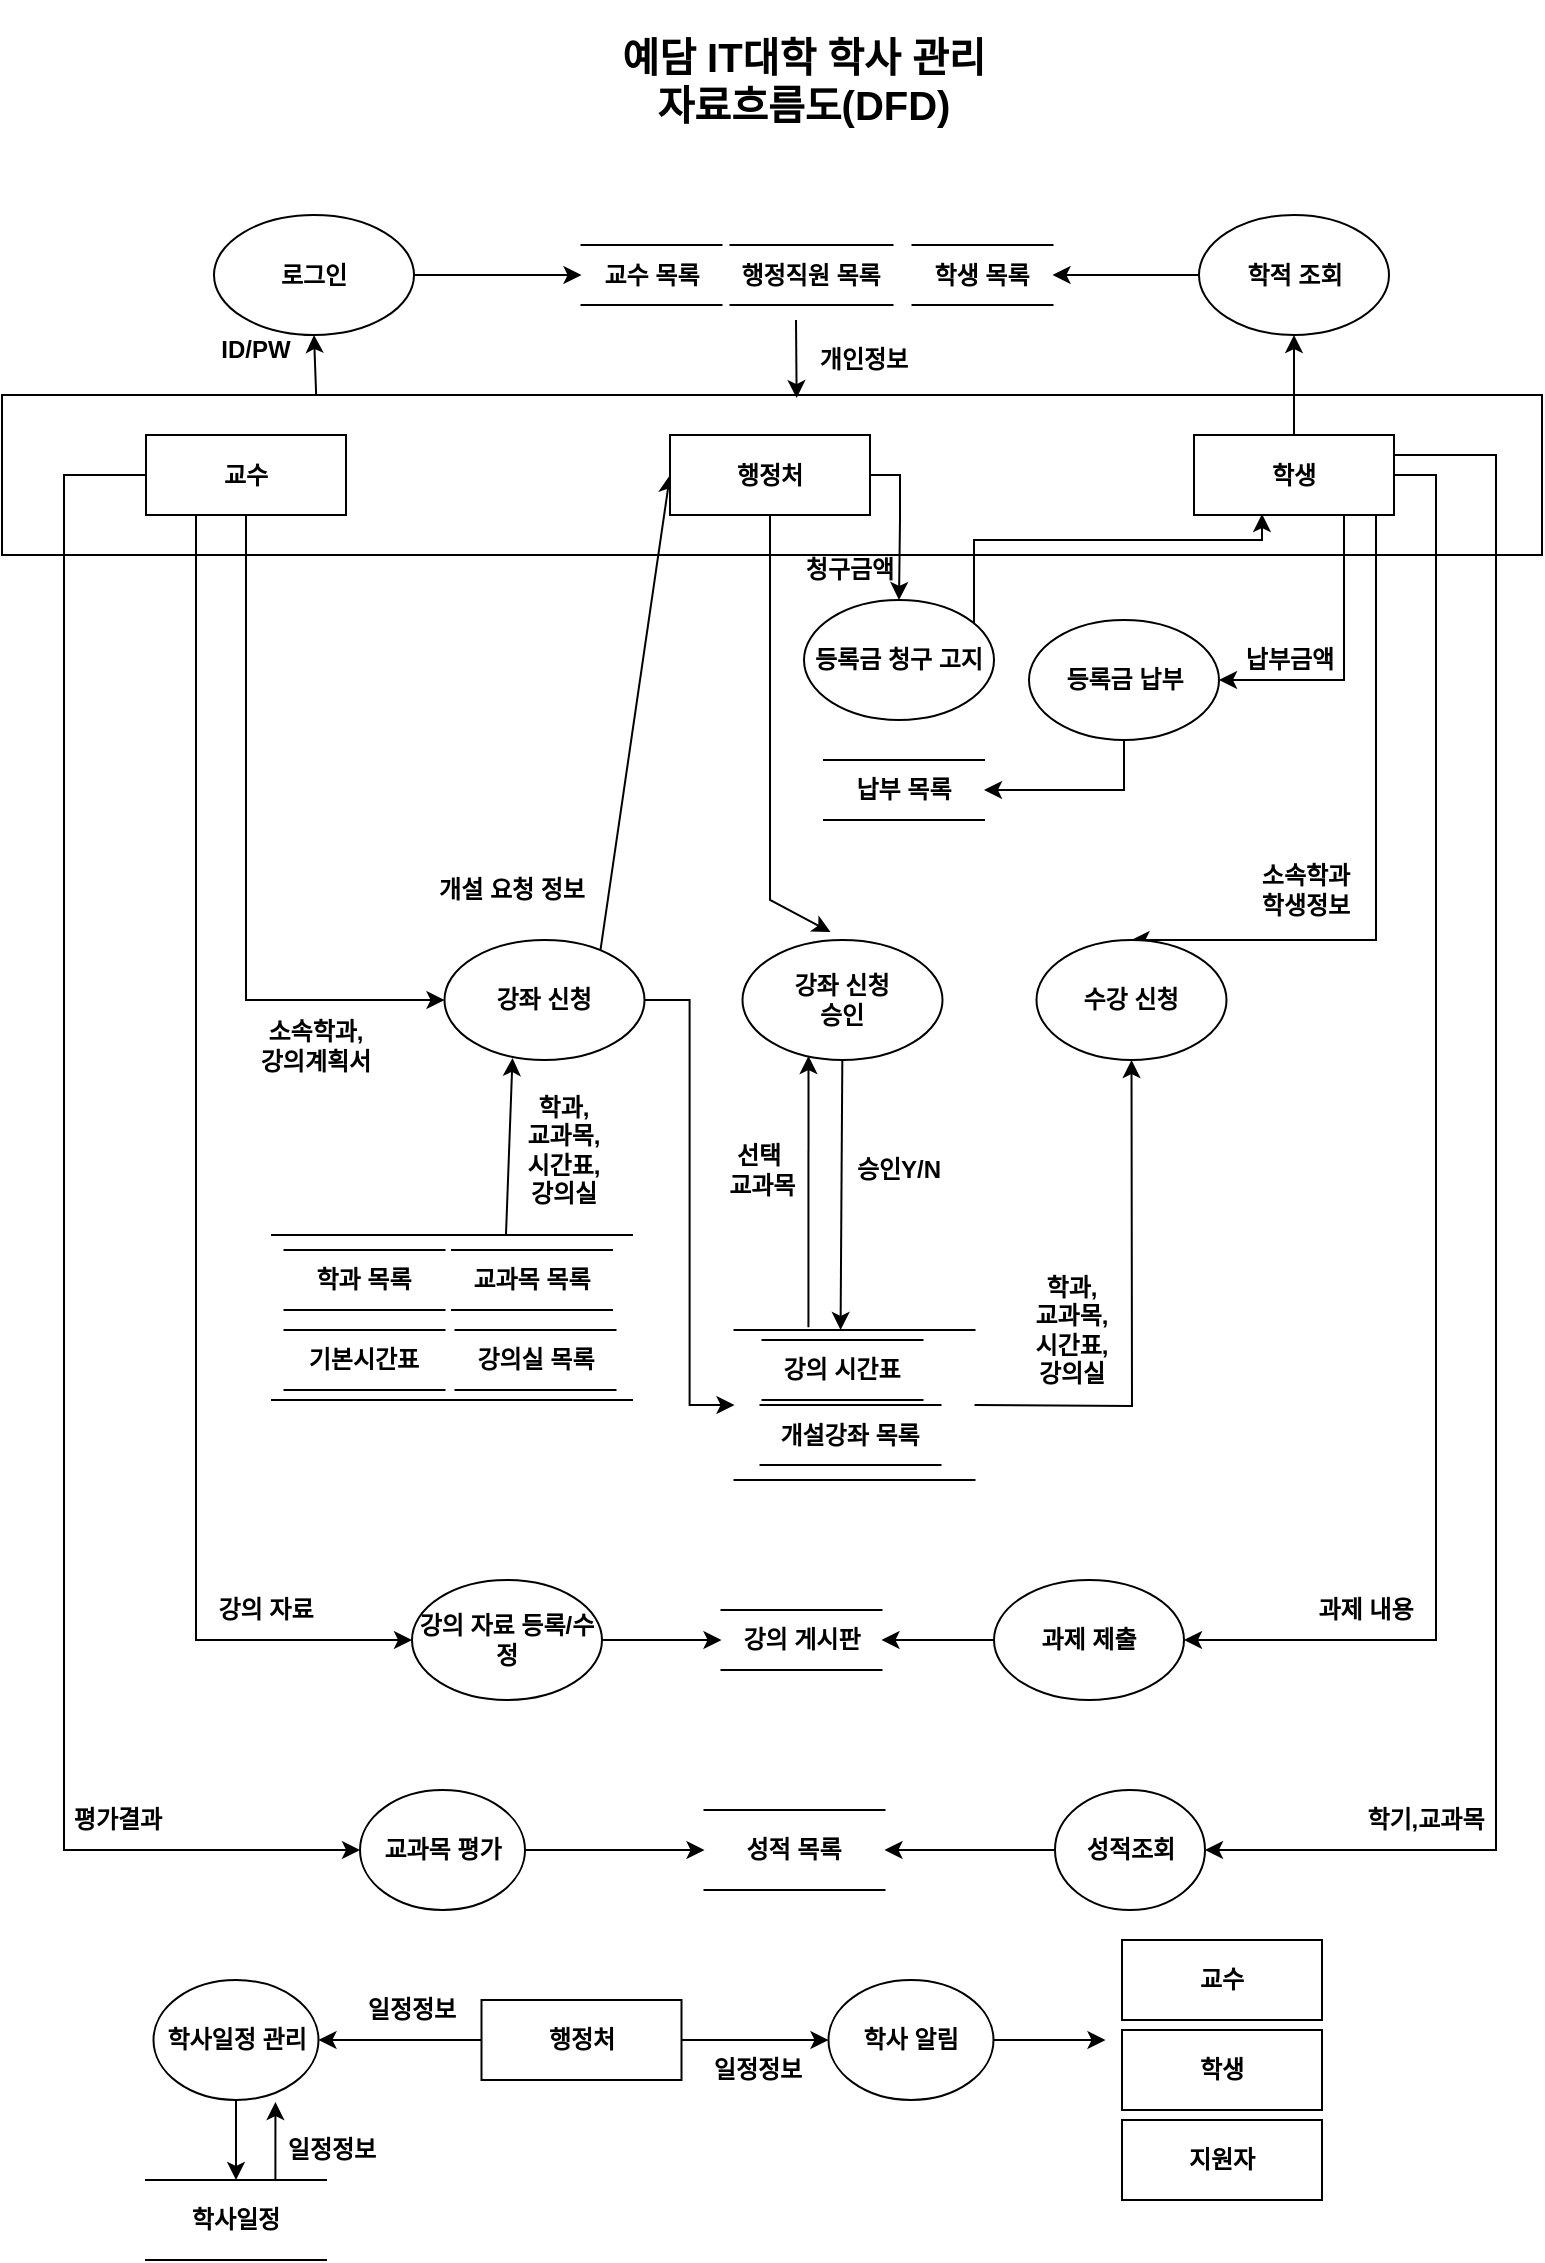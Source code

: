 <mxfile version="20.2.2" type="device" pages="2"><diagram id="mvgPFQH_pBVeS3zwTWpL" name="페이지-1"><mxGraphModel dx="1484" dy="762" grid="1" gridSize="10" guides="1" tooltips="1" connect="1" arrows="1" fold="1" page="1" pageScale="1" pageWidth="827" pageHeight="1169" math="0" shadow="0"><root><mxCell id="0"/><mxCell id="1" parent="0"/><mxCell id="rc4kcuQrllGmfIC4RtSe-54" value="" style="rounded=0;whiteSpace=wrap;html=1;labelPosition=center;verticalLabelPosition=top;align=center;verticalAlign=bottom;fontStyle=1;" parent="1" vertex="1"><mxGeometry x="23" y="207.5" width="770" height="80" as="geometry"/></mxCell><mxCell id="5xznS0viRbrFwqRoojOV-14" style="edgeStyle=orthogonalEdgeStyle;rounded=0;orthogonalLoop=1;jettySize=auto;html=1;exitX=1;exitY=0.25;exitDx=0;exitDy=0;entryX=1;entryY=0.5;entryDx=0;entryDy=0;fontStyle=1;" parent="1" source="rc4kcuQrllGmfIC4RtSe-1" target="lZUPGdvUHcXAuBMS8ha5-7" edge="1"><mxGeometry relative="1" as="geometry"><Array as="points"><mxPoint x="770" y="238"/><mxPoint x="770" y="935"/></Array></mxGeometry></mxCell><mxCell id="kKfpxM_QCzjCGFVqRYWb-4" style="edgeStyle=orthogonalEdgeStyle;rounded=0;orthogonalLoop=1;jettySize=auto;html=1;exitX=0.5;exitY=1;exitDx=0;exitDy=0;entryX=0.5;entryY=0;entryDx=0;entryDy=0;fontSize=12;" parent="1" source="rc4kcuQrllGmfIC4RtSe-1" target="5xznS0viRbrFwqRoojOV-1" edge="1"><mxGeometry relative="1" as="geometry"><Array as="points"><mxPoint x="710" y="268"/><mxPoint x="710" y="480"/></Array></mxGeometry></mxCell><mxCell id="kKfpxM_QCzjCGFVqRYWb-3" style="edgeStyle=orthogonalEdgeStyle;rounded=0;orthogonalLoop=1;jettySize=auto;html=1;exitX=1;exitY=0.5;exitDx=0;exitDy=0;entryX=0;entryY=0.5;entryDx=0;entryDy=0;fontSize=12;" parent="1" source="rc4kcuQrllGmfIC4RtSe-2" target="5rL8pszf8tHpsAX3QfmT-16" edge="1"><mxGeometry relative="1" as="geometry"/></mxCell><mxCell id="rc4kcuQrllGmfIC4RtSe-2" value="강좌 신청" style="ellipse;whiteSpace=wrap;html=1;fontStyle=1;fontSize=12;" parent="1" vertex="1"><mxGeometry x="244.25" y="480" width="100" height="60" as="geometry"/></mxCell><mxCell id="5xznS0viRbrFwqRoojOV-16" style="edgeStyle=orthogonalEdgeStyle;rounded=0;orthogonalLoop=1;jettySize=auto;html=1;exitX=0;exitY=0.5;exitDx=0;exitDy=0;entryX=0;entryY=0.5;entryDx=0;entryDy=0;fontStyle=1;" parent="1" source="rc4kcuQrllGmfIC4RtSe-4" target="5xznS0viRbrFwqRoojOV-15" edge="1"><mxGeometry relative="1" as="geometry"><Array as="points"><mxPoint x="54" y="248"/><mxPoint x="54" y="935"/></Array></mxGeometry></mxCell><mxCell id="rc4kcuQrllGmfIC4RtSe-9" value="개설강좌 목록" style="shape=partialRectangle;whiteSpace=wrap;html=1;left=0;right=0;fillColor=none;fontStyle=1;" parent="1" vertex="1"><mxGeometry x="402.25" y="712.5" width="90" height="30" as="geometry"/></mxCell><mxCell id="rc4kcuQrllGmfIC4RtSe-24" value="학생 목록" style="shape=partialRectangle;whiteSpace=wrap;html=1;left=0;right=0;fillColor=none;fontStyle=1;" parent="1" vertex="1"><mxGeometry x="478.25" y="132.5" width="70" height="30" as="geometry"/></mxCell><mxCell id="rc4kcuQrllGmfIC4RtSe-25" value="교수 목록" style="shape=partialRectangle;whiteSpace=wrap;html=1;left=0;right=0;fillColor=none;fontStyle=1;" parent="1" vertex="1"><mxGeometry x="312.75" y="132.5" width="70" height="30" as="geometry"/></mxCell><mxCell id="rc4kcuQrllGmfIC4RtSe-26" value="학과 목록" style="shape=partialRectangle;whiteSpace=wrap;html=1;left=0;right=0;fillColor=none;fontStyle=1;" parent="1" vertex="1"><mxGeometry x="164.25" y="635" width="80" height="30" as="geometry"/></mxCell><mxCell id="rc4kcuQrllGmfIC4RtSe-33" value="강의실 목록" style="shape=partialRectangle;whiteSpace=wrap;html=1;left=0;right=0;fillColor=none;fontStyle=1;" parent="1" vertex="1"><mxGeometry x="249.75" y="675" width="80" height="30" as="geometry"/></mxCell><mxCell id="Oprtr6oC2xN7_Xdj-hmA-3" style="edgeStyle=orthogonalEdgeStyle;rounded=0;orthogonalLoop=1;jettySize=auto;html=1;exitX=1;exitY=0.5;exitDx=0;exitDy=0;fontStyle=1;" parent="1" source="Ha5POSenrONXyibbZMFF-6" edge="1"><mxGeometry relative="1" as="geometry"><mxPoint x="312.75" y="147.5" as="targetPoint"/><mxPoint x="202.75" y="147.5" as="sourcePoint"/></mxGeometry></mxCell><mxCell id="rc4kcuQrllGmfIC4RtSe-65" value="기본시간표" style="shape=partialRectangle;whiteSpace=wrap;html=1;left=0;right=0;fillColor=none;fontStyle=1;" parent="1" vertex="1"><mxGeometry x="164.25" y="675" width="80" height="30" as="geometry"/></mxCell><mxCell id="rc4kcuQrllGmfIC4RtSe-66" value="강의 시간표" style="shape=partialRectangle;whiteSpace=wrap;html=1;left=0;right=0;fillColor=none;fontStyle=1;" parent="1" vertex="1"><mxGeometry x="403.25" y="680" width="80" height="30" as="geometry"/></mxCell><mxCell id="rc4kcuQrllGmfIC4RtSe-68" value="교과목 목록" style="shape=partialRectangle;whiteSpace=wrap;html=1;left=0;right=0;fillColor=none;fontStyle=1;" parent="1" vertex="1"><mxGeometry x="248" y="635" width="80" height="30" as="geometry"/></mxCell><mxCell id="Oprtr6oC2xN7_Xdj-hmA-4" value="ID/PW" style="text;html=1;strokeColor=none;fillColor=none;align=center;verticalAlign=middle;whiteSpace=wrap;rounded=0;fontStyle=1;" parent="1" vertex="1"><mxGeometry x="120" y="170" width="60" height="30" as="geometry"/></mxCell><mxCell id="Oprtr6oC2xN7_Xdj-hmA-9" value="개인정보" style="text;html=1;strokeColor=none;fillColor=none;align=center;verticalAlign=middle;whiteSpace=wrap;rounded=0;fontStyle=1;" parent="1" vertex="1"><mxGeometry x="424" y="180" width="60" height="20" as="geometry"/></mxCell><mxCell id="5rL8pszf8tHpsAX3QfmT-3" value="" style="shape=partialRectangle;whiteSpace=wrap;html=1;left=0;right=0;fillColor=none;fontStyle=1;" parent="1" vertex="1"><mxGeometry x="158" y="627.5" width="180" height="82.5" as="geometry"/></mxCell><mxCell id="5rL8pszf8tHpsAX3QfmT-5" value="" style="endArrow=classic;html=1;rounded=0;entryX=0.34;entryY=0.983;entryDx=0;entryDy=0;entryPerimeter=0;exitX=0.65;exitY=-0.005;exitDx=0;exitDy=0;exitPerimeter=0;fontStyle=1;" parent="1" source="5rL8pszf8tHpsAX3QfmT-3" target="rc4kcuQrllGmfIC4RtSe-2" edge="1"><mxGeometry width="50" height="50" relative="1" as="geometry"><mxPoint x="289.25" y="600" as="sourcePoint"/><mxPoint x="339.25" y="550" as="targetPoint"/></mxGeometry></mxCell><mxCell id="5rL8pszf8tHpsAX3QfmT-6" value="학과, &lt;br&gt;교과목, &lt;br&gt;시간표, &lt;br&gt;강의실" style="text;html=1;strokeColor=none;fillColor=none;align=center;verticalAlign=middle;whiteSpace=wrap;rounded=0;fontStyle=1;" parent="1" vertex="1"><mxGeometry x="274.25" y="555" width="60" height="60" as="geometry"/></mxCell><mxCell id="5rL8pszf8tHpsAX3QfmT-8" value="소속학과,&lt;br&gt;강의계획서" style="text;html=1;strokeColor=none;fillColor=none;align=center;verticalAlign=middle;whiteSpace=wrap;rounded=0;fontStyle=1;" parent="1" vertex="1"><mxGeometry x="145.25" y="517.5" width="70" height="30" as="geometry"/></mxCell><mxCell id="5rL8pszf8tHpsAX3QfmT-12" value="" style="endArrow=classic;html=1;rounded=0;exitX=0.78;exitY=0.083;exitDx=0;exitDy=0;exitPerimeter=0;entryX=0;entryY=0.5;entryDx=0;entryDy=0;fontStyle=1;" parent="1" source="rc4kcuQrllGmfIC4RtSe-2" target="rc4kcuQrllGmfIC4RtSe-3" edge="1"><mxGeometry width="50" height="50" relative="1" as="geometry"><mxPoint x="424" y="525" as="sourcePoint"/><mxPoint x="474" y="475" as="targetPoint"/><Array as="points"/></mxGeometry></mxCell><mxCell id="5rL8pszf8tHpsAX3QfmT-13" value="" style="endArrow=classic;html=1;rounded=0;exitX=0.5;exitY=1;exitDx=0;exitDy=0;entryX=0.44;entryY=-0.067;entryDx=0;entryDy=0;entryPerimeter=0;fontStyle=1;startArrow=none;" parent="1" source="rc4kcuQrllGmfIC4RtSe-3" target="5rL8pszf8tHpsAX3QfmT-25" edge="1"><mxGeometry width="50" height="50" relative="1" as="geometry"><mxPoint x="424" y="525" as="sourcePoint"/><mxPoint x="474" y="475" as="targetPoint"/><Array as="points"><mxPoint x="407" y="460"/></Array></mxGeometry></mxCell><mxCell id="5rL8pszf8tHpsAX3QfmT-16" value="" style="shape=partialRectangle;whiteSpace=wrap;html=1;left=0;right=0;fillColor=none;fontStyle=1;" parent="1" vertex="1"><mxGeometry x="389.25" y="675" width="120" height="75" as="geometry"/></mxCell><mxCell id="5rL8pszf8tHpsAX3QfmT-18" value="" style="endArrow=classic;html=1;rounded=0;entryX=0.5;entryY=1;entryDx=0;entryDy=0;exitX=1;exitY=0.5;exitDx=0;exitDy=0;fontStyle=1;" parent="1" source="5rL8pszf8tHpsAX3QfmT-16" target="5xznS0viRbrFwqRoojOV-1" edge="1"><mxGeometry width="50" height="50" relative="1" as="geometry"><mxPoint x="519.25" y="565" as="sourcePoint"/><mxPoint x="449.25" y="625" as="targetPoint"/><Array as="points"><mxPoint x="588" y="713"/></Array></mxGeometry></mxCell><mxCell id="5rL8pszf8tHpsAX3QfmT-25" value="강좌 신청&lt;br style=&quot;font-size: 12px;&quot;&gt;승인" style="ellipse;whiteSpace=wrap;html=1;fontStyle=1;fontSize=12;" parent="1" vertex="1"><mxGeometry x="393.25" y="480" width="100" height="60" as="geometry"/></mxCell><mxCell id="5rL8pszf8tHpsAX3QfmT-26" value="" style="endArrow=classic;html=1;rounded=0;exitX=0.308;exitY=-0.018;exitDx=0;exitDy=0;exitPerimeter=0;fontStyle=1;entryX=0.33;entryY=0.967;entryDx=0;entryDy=0;entryPerimeter=0;" parent="1" source="5rL8pszf8tHpsAX3QfmT-16" target="5rL8pszf8tHpsAX3QfmT-25" edge="1"><mxGeometry width="50" height="50" relative="1" as="geometry"><mxPoint x="419.25" y="655" as="sourcePoint"/><mxPoint x="430.25" y="540" as="targetPoint"/></mxGeometry></mxCell><mxCell id="5rL8pszf8tHpsAX3QfmT-27" value="" style="endArrow=classic;html=1;rounded=0;fontStyle=1;entryX=0.442;entryY=0;entryDx=0;entryDy=0;entryPerimeter=0;" parent="1" source="5rL8pszf8tHpsAX3QfmT-25" target="5rL8pszf8tHpsAX3QfmT-16" edge="1"><mxGeometry width="50" height="50" relative="1" as="geometry"><mxPoint x="449.25" y="540" as="sourcePoint"/><mxPoint x="443.25" y="660" as="targetPoint"/></mxGeometry></mxCell><mxCell id="5rL8pszf8tHpsAX3QfmT-28" value="개설 요청 정보" style="text;html=1;strokeColor=none;fillColor=none;align=center;verticalAlign=middle;whiteSpace=wrap;rounded=0;fontStyle=1;" parent="1" vertex="1"><mxGeometry x="228" y="440" width="100" height="30" as="geometry"/></mxCell><mxCell id="OLia4w6uEYepMBFUY2mY-2" value="선택&lt;br&gt;&amp;nbsp;교과목" style="text;html=1;strokeColor=none;fillColor=none;align=center;verticalAlign=middle;whiteSpace=wrap;rounded=0;fontStyle=1;" parent="1" vertex="1"><mxGeometry x="374.25" y="580" width="55" height="30" as="geometry"/></mxCell><mxCell id="OLia4w6uEYepMBFUY2mY-3" value="승인Y/N" style="text;html=1;strokeColor=none;fillColor=none;align=center;verticalAlign=middle;whiteSpace=wrap;rounded=0;fontStyle=1;" parent="1" vertex="1"><mxGeometry x="444.25" y="580" width="55" height="30" as="geometry"/></mxCell><mxCell id="OLia4w6uEYepMBFUY2mY-4" value="소속학과&lt;br&gt;학생정보" style="text;html=1;strokeColor=none;fillColor=none;align=center;verticalAlign=middle;whiteSpace=wrap;rounded=0;fontStyle=1;" parent="1" vertex="1"><mxGeometry x="640" y="440" width="70" height="30" as="geometry"/></mxCell><mxCell id="OLia4w6uEYepMBFUY2mY-5" value="학과, &lt;br&gt;교과목, &lt;br&gt;시간표, &lt;br&gt;강의실" style="text;html=1;strokeColor=none;fillColor=none;align=center;verticalAlign=middle;whiteSpace=wrap;rounded=0;fontStyle=1;" parent="1" vertex="1"><mxGeometry x="527.5" y="645" width="60" height="60" as="geometry"/></mxCell><mxCell id="lZUPGdvUHcXAuBMS8ha5-6" value="성적 목록" style="shape=partialRectangle;whiteSpace=wrap;html=1;left=0;right=0;fillColor=none;fontStyle=1;" parent="1" vertex="1"><mxGeometry x="374.25" y="915" width="90" height="40" as="geometry"/></mxCell><mxCell id="DWKxoCszMKCMCPlqVpAb-6" style="edgeStyle=orthogonalEdgeStyle;rounded=0;orthogonalLoop=1;jettySize=auto;html=1;exitX=0;exitY=0.5;exitDx=0;exitDy=0;" edge="1" parent="1" source="lZUPGdvUHcXAuBMS8ha5-7" target="lZUPGdvUHcXAuBMS8ha5-6"><mxGeometry relative="1" as="geometry"/></mxCell><mxCell id="lZUPGdvUHcXAuBMS8ha5-7" value="성적조회" style="ellipse;whiteSpace=wrap;html=1;fontStyle=1;" parent="1" vertex="1"><mxGeometry x="549.5" y="905" width="75" height="60" as="geometry"/></mxCell><mxCell id="5xznS0viRbrFwqRoojOV-1" value="수강 신청" style="ellipse;whiteSpace=wrap;html=1;fontStyle=1;fontSize=12;" parent="1" vertex="1"><mxGeometry x="540.25" y="480" width="95" height="60" as="geometry"/></mxCell><mxCell id="5xznS0viRbrFwqRoojOV-17" style="edgeStyle=orthogonalEdgeStyle;rounded=0;orthogonalLoop=1;jettySize=auto;html=1;exitX=1;exitY=0.5;exitDx=0;exitDy=0;fontStyle=1;" parent="1" source="5xznS0viRbrFwqRoojOV-15" target="lZUPGdvUHcXAuBMS8ha5-6" edge="1"><mxGeometry relative="1" as="geometry"/></mxCell><mxCell id="5xznS0viRbrFwqRoojOV-15" value="교과목 평가" style="ellipse;whiteSpace=wrap;html=1;fontStyle=1;" parent="1" vertex="1"><mxGeometry x="202" y="905" width="82.5" height="60" as="geometry"/></mxCell><mxCell id="veX_PdSRLLH_U-Eag8An-9" style="edgeStyle=orthogonalEdgeStyle;rounded=0;orthogonalLoop=1;jettySize=auto;html=1;exitX=0.5;exitY=0;exitDx=0;exitDy=0;entryX=0.5;entryY=1;entryDx=0;entryDy=0;" edge="1" parent="1" source="rc4kcuQrllGmfIC4RtSe-1" target="YaaxYUNWCMn8Ec_e9s_M-1"><mxGeometry relative="1" as="geometry"/></mxCell><mxCell id="veX_PdSRLLH_U-Eag8An-21" style="edgeStyle=orthogonalEdgeStyle;rounded=0;orthogonalLoop=1;jettySize=auto;html=1;exitX=0.75;exitY=1;exitDx=0;exitDy=0;entryX=1;entryY=0.5;entryDx=0;entryDy=0;" edge="1" parent="1" source="rc4kcuQrllGmfIC4RtSe-1" target="YaaxYUNWCMn8Ec_e9s_M-3"><mxGeometry relative="1" as="geometry"/></mxCell><mxCell id="veX_PdSRLLH_U-Eag8An-26" style="edgeStyle=orthogonalEdgeStyle;rounded=0;orthogonalLoop=1;jettySize=auto;html=1;exitX=1;exitY=0.5;exitDx=0;exitDy=0;entryX=1;entryY=0.5;entryDx=0;entryDy=0;" edge="1" parent="1" source="rc4kcuQrllGmfIC4RtSe-1" target="veX_PdSRLLH_U-Eag8An-7"><mxGeometry relative="1" as="geometry"><Array as="points"><mxPoint x="740" y="248"/><mxPoint x="740" y="830"/></Array></mxGeometry></mxCell><mxCell id="rc4kcuQrllGmfIC4RtSe-1" value="학생" style="rounded=0;whiteSpace=wrap;html=1;fontStyle=1;" parent="1" vertex="1"><mxGeometry x="619" y="227.5" width="100" height="40" as="geometry"/></mxCell><mxCell id="veX_PdSRLLH_U-Eag8An-16" style="edgeStyle=orthogonalEdgeStyle;rounded=0;orthogonalLoop=1;jettySize=auto;html=1;exitX=1;exitY=0.5;exitDx=0;exitDy=0;entryX=0.5;entryY=0;entryDx=0;entryDy=0;" edge="1" parent="1" source="rc4kcuQrllGmfIC4RtSe-3" target="YaaxYUNWCMn8Ec_e9s_M-4"><mxGeometry relative="1" as="geometry"><Array as="points"><mxPoint x="472" y="248"/><mxPoint x="472" y="270"/></Array></mxGeometry></mxCell><mxCell id="rc4kcuQrllGmfIC4RtSe-3" value="행정처" style="rounded=0;whiteSpace=wrap;html=1;fontStyle=1;" parent="1" vertex="1"><mxGeometry x="357" y="227.5" width="100" height="40" as="geometry"/></mxCell><mxCell id="L8hhQz4oEpqJzSxvctFy-10" style="edgeStyle=orthogonalEdgeStyle;rounded=0;orthogonalLoop=1;jettySize=auto;html=1;exitX=0.5;exitY=1;exitDx=0;exitDy=0;entryX=0;entryY=0.5;entryDx=0;entryDy=0;fontSize=12;" parent="1" source="rc4kcuQrllGmfIC4RtSe-4" target="rc4kcuQrllGmfIC4RtSe-2" edge="1"><mxGeometry relative="1" as="geometry"/></mxCell><mxCell id="veX_PdSRLLH_U-Eag8An-22" style="edgeStyle=orthogonalEdgeStyle;rounded=0;orthogonalLoop=1;jettySize=auto;html=1;exitX=0.25;exitY=1;exitDx=0;exitDy=0;entryX=0;entryY=0.5;entryDx=0;entryDy=0;" edge="1" parent="1" source="rc4kcuQrllGmfIC4RtSe-4" target="veX_PdSRLLH_U-Eag8An-1"><mxGeometry relative="1" as="geometry"/></mxCell><mxCell id="rc4kcuQrllGmfIC4RtSe-4" value="교수" style="rounded=0;whiteSpace=wrap;html=1;fontStyle=1;" parent="1" vertex="1"><mxGeometry x="95" y="227.5" width="100" height="40" as="geometry"/></mxCell><mxCell id="sQsRggbC_ZK0hInP1Gug-4" value="예담 IT대학 학사 관리 &lt;br style=&quot;font-size: 20px;&quot;&gt;자료흐름도(DFD)" style="text;html=1;strokeColor=none;fillColor=none;align=center;verticalAlign=middle;whiteSpace=wrap;rounded=0;fontSize=20;fontStyle=1" parent="1" vertex="1"><mxGeometry x="209" y="10" width="430" height="80" as="geometry"/></mxCell><mxCell id="mFo_n9Xzj253SpZrsof--2" style="edgeStyle=orthogonalEdgeStyle;rounded=0;orthogonalLoop=1;jettySize=auto;html=1;exitX=0.5;exitY=1;exitDx=0;exitDy=0;entryX=0.5;entryY=0;entryDx=0;entryDy=0;" parent="1" source="8o06ItRzcqgwmUaejW6O-1" target="8o06ItRzcqgwmUaejW6O-3" edge="1"><mxGeometry relative="1" as="geometry"/></mxCell><mxCell id="8o06ItRzcqgwmUaejW6O-1" value="학사일정 관리" style="ellipse;whiteSpace=wrap;html=1;fontStyle=1;" parent="1" vertex="1"><mxGeometry x="98.75" y="1000" width="82.5" height="60" as="geometry"/></mxCell><mxCell id="mFo_n9Xzj253SpZrsof--8" style="edgeStyle=orthogonalEdgeStyle;rounded=0;orthogonalLoop=1;jettySize=auto;html=1;exitX=1;exitY=0.5;exitDx=0;exitDy=0;" parent="1" source="8o06ItRzcqgwmUaejW6O-2" edge="1"><mxGeometry relative="1" as="geometry"><mxPoint x="574.75" y="1030" as="targetPoint"/></mxGeometry></mxCell><mxCell id="8o06ItRzcqgwmUaejW6O-2" value="학사 알림" style="ellipse;whiteSpace=wrap;html=1;fontStyle=1;" parent="1" vertex="1"><mxGeometry x="436.25" y="1000" width="82.5" height="60" as="geometry"/></mxCell><mxCell id="m9r3LZ04JssJmWbo6Gch-2" style="edgeStyle=orthogonalEdgeStyle;rounded=0;orthogonalLoop=1;jettySize=auto;html=1;exitX=0.75;exitY=0;exitDx=0;exitDy=0;entryX=0.739;entryY=1.017;entryDx=0;entryDy=0;entryPerimeter=0;" parent="1" source="8o06ItRzcqgwmUaejW6O-3" target="8o06ItRzcqgwmUaejW6O-1" edge="1"><mxGeometry relative="1" as="geometry"/></mxCell><mxCell id="8o06ItRzcqgwmUaejW6O-3" value="학사일정" style="shape=partialRectangle;whiteSpace=wrap;html=1;left=0;right=0;fillColor=none;fontStyle=1;" parent="1" vertex="1"><mxGeometry x="95" y="1100" width="90" height="40" as="geometry"/></mxCell><mxCell id="8o06ItRzcqgwmUaejW6O-4" value="평가결과" style="text;html=1;strokeColor=none;fillColor=none;align=center;verticalAlign=middle;whiteSpace=wrap;rounded=0;fontStyle=1;" parent="1" vertex="1"><mxGeometry x="46" y="905" width="70" height="30" as="geometry"/></mxCell><mxCell id="mFo_n9Xzj253SpZrsof--1" style="edgeStyle=orthogonalEdgeStyle;rounded=0;orthogonalLoop=1;jettySize=auto;html=1;exitX=0;exitY=0.5;exitDx=0;exitDy=0;entryX=1;entryY=0.5;entryDx=0;entryDy=0;" parent="1" source="b3f4qmE4Y7pNbjzTaPMt-1" target="8o06ItRzcqgwmUaejW6O-1" edge="1"><mxGeometry relative="1" as="geometry"/></mxCell><mxCell id="mFo_n9Xzj253SpZrsof--3" style="edgeStyle=orthogonalEdgeStyle;rounded=0;orthogonalLoop=1;jettySize=auto;html=1;exitX=1;exitY=0.5;exitDx=0;exitDy=0;entryX=0;entryY=0.5;entryDx=0;entryDy=0;" parent="1" source="b3f4qmE4Y7pNbjzTaPMt-1" target="8o06ItRzcqgwmUaejW6O-2" edge="1"><mxGeometry relative="1" as="geometry"/></mxCell><mxCell id="b3f4qmE4Y7pNbjzTaPMt-1" value="행정처" style="rounded=0;whiteSpace=wrap;html=1;fontStyle=1;" parent="1" vertex="1"><mxGeometry x="262.75" y="1010" width="100" height="40" as="geometry"/></mxCell><mxCell id="mFo_n9Xzj253SpZrsof--4" value="교수" style="rounded=0;whiteSpace=wrap;html=1;fontStyle=1;" parent="1" vertex="1"><mxGeometry x="583" y="980" width="100" height="40" as="geometry"/></mxCell><mxCell id="mFo_n9Xzj253SpZrsof--6" value="지원자" style="rounded=0;whiteSpace=wrap;html=1;fontStyle=1;" parent="1" vertex="1"><mxGeometry x="583" y="1070" width="100" height="40" as="geometry"/></mxCell><mxCell id="mFo_n9Xzj253SpZrsof--7" value="학생" style="rounded=0;whiteSpace=wrap;html=1;fontStyle=1;" parent="1" vertex="1"><mxGeometry x="583" y="1025" width="100" height="40" as="geometry"/></mxCell><mxCell id="m9r3LZ04JssJmWbo6Gch-3" value="일정정보" style="text;html=1;strokeColor=none;fillColor=none;align=center;verticalAlign=middle;whiteSpace=wrap;rounded=0;fontStyle=1;" parent="1" vertex="1"><mxGeometry x="152.75" y="1070" width="70" height="30" as="geometry"/></mxCell><mxCell id="m9r3LZ04JssJmWbo6Gch-4" value="일정정보" style="text;html=1;strokeColor=none;fillColor=none;align=center;verticalAlign=middle;whiteSpace=wrap;rounded=0;fontStyle=1;" parent="1" vertex="1"><mxGeometry x="366.25" y="1030" width="70" height="30" as="geometry"/></mxCell><mxCell id="m9r3LZ04JssJmWbo6Gch-5" value="일정정보" style="text;html=1;strokeColor=none;fillColor=none;align=center;verticalAlign=middle;whiteSpace=wrap;rounded=0;fontStyle=1;" parent="1" vertex="1"><mxGeometry x="192.75" y="1000" width="70" height="30" as="geometry"/></mxCell><mxCell id="Ha5POSenrONXyibbZMFF-1" value="행정직원 목록" style="shape=partialRectangle;whiteSpace=wrap;html=1;left=0;right=0;fillColor=none;fontStyle=1;" parent="1" vertex="1"><mxGeometry x="387.25" y="132.5" width="81" height="30" as="geometry"/></mxCell><mxCell id="Ha5POSenrONXyibbZMFF-6" value="로그인" style="ellipse;whiteSpace=wrap;html=1;fontStyle=1;fontSize=12;" parent="1" vertex="1"><mxGeometry x="129" y="117.5" width="100" height="60" as="geometry"/></mxCell><mxCell id="Ha5POSenrONXyibbZMFF-26" value="" style="endArrow=classic;html=1;rounded=0;exitX=0.204;exitY=0;exitDx=0;exitDy=0;exitPerimeter=0;entryX=0.5;entryY=1;entryDx=0;entryDy=0;" parent="1" source="rc4kcuQrllGmfIC4RtSe-54" target="Ha5POSenrONXyibbZMFF-6" edge="1"><mxGeometry width="50" height="50" relative="1" as="geometry"><mxPoint x="390" y="307.5" as="sourcePoint"/><mxPoint x="440" y="257.5" as="targetPoint"/></mxGeometry></mxCell><mxCell id="veX_PdSRLLH_U-Eag8An-11" style="edgeStyle=orthogonalEdgeStyle;rounded=0;orthogonalLoop=1;jettySize=auto;html=1;exitX=0;exitY=0.5;exitDx=0;exitDy=0;entryX=1;entryY=0.5;entryDx=0;entryDy=0;" edge="1" parent="1" source="YaaxYUNWCMn8Ec_e9s_M-1" target="rc4kcuQrllGmfIC4RtSe-24"><mxGeometry relative="1" as="geometry"/></mxCell><mxCell id="YaaxYUNWCMn8Ec_e9s_M-1" value="학적 조회" style="ellipse;whiteSpace=wrap;html=1;fontStyle=1;fontSize=12;" vertex="1" parent="1"><mxGeometry x="621.5" y="117.5" width="95" height="60" as="geometry"/></mxCell><mxCell id="veX_PdSRLLH_U-Eag8An-15" style="edgeStyle=orthogonalEdgeStyle;rounded=0;orthogonalLoop=1;jettySize=auto;html=1;exitX=0.5;exitY=1;exitDx=0;exitDy=0;entryX=1;entryY=0.5;entryDx=0;entryDy=0;" edge="1" parent="1" source="YaaxYUNWCMn8Ec_e9s_M-3" target="veX_PdSRLLH_U-Eag8An-13"><mxGeometry relative="1" as="geometry"/></mxCell><mxCell id="YaaxYUNWCMn8Ec_e9s_M-3" value="등록금 납부" style="ellipse;whiteSpace=wrap;html=1;fontStyle=1;fontSize=12;" vertex="1" parent="1"><mxGeometry x="536.5" y="320" width="95" height="60" as="geometry"/></mxCell><mxCell id="veX_PdSRLLH_U-Eag8An-17" style="edgeStyle=orthogonalEdgeStyle;rounded=0;orthogonalLoop=1;jettySize=auto;html=1;exitX=1;exitY=0.5;exitDx=0;exitDy=0;entryX=0.34;entryY=0.988;entryDx=0;entryDy=0;entryPerimeter=0;" edge="1" parent="1" source="YaaxYUNWCMn8Ec_e9s_M-4" target="rc4kcuQrllGmfIC4RtSe-1"><mxGeometry relative="1" as="geometry"><Array as="points"><mxPoint x="509" y="280"/><mxPoint x="653" y="280"/></Array></mxGeometry></mxCell><mxCell id="veX_PdSRLLH_U-Eag8An-24" style="edgeStyle=orthogonalEdgeStyle;rounded=0;orthogonalLoop=1;jettySize=auto;html=1;exitX=1;exitY=0.5;exitDx=0;exitDy=0;entryX=0;entryY=0.5;entryDx=0;entryDy=0;" edge="1" parent="1" source="veX_PdSRLLH_U-Eag8An-1" target="veX_PdSRLLH_U-Eag8An-6"><mxGeometry relative="1" as="geometry"/></mxCell><mxCell id="veX_PdSRLLH_U-Eag8An-1" value="강의 자료 등록/수정" style="ellipse;whiteSpace=wrap;html=1;fontStyle=1;fontSize=12;" vertex="1" parent="1"><mxGeometry x="228" y="800" width="95" height="60" as="geometry"/></mxCell><mxCell id="veX_PdSRLLH_U-Eag8An-2" value="" style="endArrow=classic;html=1;rounded=0;entryX=0.516;entryY=0.019;entryDx=0;entryDy=0;entryPerimeter=0;" edge="1" parent="1" target="rc4kcuQrllGmfIC4RtSe-54"><mxGeometry width="50" height="50" relative="1" as="geometry"><mxPoint x="420" y="170" as="sourcePoint"/><mxPoint x="470" y="260" as="targetPoint"/></mxGeometry></mxCell><mxCell id="veX_PdSRLLH_U-Eag8An-6" value="강의 게시판" style="shape=partialRectangle;whiteSpace=wrap;html=1;left=0;right=0;fillColor=none;fontStyle=1;" vertex="1" parent="1"><mxGeometry x="382.75" y="815" width="80" height="30" as="geometry"/></mxCell><mxCell id="veX_PdSRLLH_U-Eag8An-25" style="edgeStyle=orthogonalEdgeStyle;rounded=0;orthogonalLoop=1;jettySize=auto;html=1;exitX=0;exitY=0.5;exitDx=0;exitDy=0;" edge="1" parent="1" source="veX_PdSRLLH_U-Eag8An-7" target="veX_PdSRLLH_U-Eag8An-6"><mxGeometry relative="1" as="geometry"/></mxCell><mxCell id="veX_PdSRLLH_U-Eag8An-7" value="과제 제출" style="ellipse;whiteSpace=wrap;html=1;fontStyle=1;fontSize=12;" vertex="1" parent="1"><mxGeometry x="519" y="800" width="95" height="60" as="geometry"/></mxCell><mxCell id="veX_PdSRLLH_U-Eag8An-13" value="납부 목록" style="shape=partialRectangle;whiteSpace=wrap;html=1;left=0;right=0;fillColor=none;fontStyle=1;" vertex="1" parent="1"><mxGeometry x="434" y="390" width="80" height="30" as="geometry"/></mxCell><mxCell id="YaaxYUNWCMn8Ec_e9s_M-4" value="등록금 청구 고지" style="ellipse;whiteSpace=wrap;html=1;fontStyle=1;fontSize=12;" vertex="1" parent="1"><mxGeometry x="424" y="310" width="95" height="60" as="geometry"/></mxCell><mxCell id="DWKxoCszMKCMCPlqVpAb-1" value="과제 내용" style="text;html=1;strokeColor=none;fillColor=none;align=center;verticalAlign=middle;whiteSpace=wrap;rounded=0;fontStyle=1;" vertex="1" parent="1"><mxGeometry x="670" y="800" width="70" height="30" as="geometry"/></mxCell><mxCell id="DWKxoCszMKCMCPlqVpAb-2" value="강의 자료" style="text;html=1;strokeColor=none;fillColor=none;align=center;verticalAlign=middle;whiteSpace=wrap;rounded=0;fontStyle=1;" vertex="1" parent="1"><mxGeometry x="120" y="800" width="70" height="30" as="geometry"/></mxCell><mxCell id="DWKxoCszMKCMCPlqVpAb-3" value="청구금액" style="text;html=1;strokeColor=none;fillColor=none;align=center;verticalAlign=middle;whiteSpace=wrap;rounded=0;fontStyle=1;" vertex="1" parent="1"><mxGeometry x="397.25" y="280" width="100" height="30" as="geometry"/></mxCell><mxCell id="DWKxoCszMKCMCPlqVpAb-4" value="납부금액" style="text;html=1;strokeColor=none;fillColor=none;align=center;verticalAlign=middle;whiteSpace=wrap;rounded=0;fontStyle=1;" vertex="1" parent="1"><mxGeometry x="616.5" y="325" width="100" height="30" as="geometry"/></mxCell><mxCell id="DWKxoCszMKCMCPlqVpAb-7" value="학기,교과목" style="text;html=1;strokeColor=none;fillColor=none;align=center;verticalAlign=middle;whiteSpace=wrap;rounded=0;fontStyle=1;" vertex="1" parent="1"><mxGeometry x="700" y="905" width="70" height="30" as="geometry"/></mxCell></root></mxGraphModel></diagram><diagram id="_Avq4Zib8VRfgAcJbYfs" name="페이지-3"><mxGraphModel dx="1484" dy="762" grid="1" gridSize="10" guides="1" tooltips="1" connect="1" arrows="1" fold="1" page="1" pageScale="1" pageWidth="827" pageHeight="1169" math="0" shadow="0"><root><mxCell id="0"/><mxCell id="1" parent="0"/><mxCell id="WfSev2foNOH8C6n5xR5K-1" value="" style="rounded=0;whiteSpace=wrap;html=1;labelPosition=center;verticalLabelPosition=top;align=center;verticalAlign=bottom;fontStyle=1;" parent="1" vertex="1"><mxGeometry x="40" y="120" width="750" height="80" as="geometry"/></mxCell><mxCell id="OD19gXkwmRyfy-bp61At-4" style="edgeStyle=orthogonalEdgeStyle;rounded=0;orthogonalLoop=1;jettySize=auto;html=1;exitX=0;exitY=0.5;exitDx=0;exitDy=0;entryX=0;entryY=0.5;entryDx=0;entryDy=0;fontStyle=1;" parent="1" source="WfSev2foNOH8C6n5xR5K-5" target="OD19gXkwmRyfy-bp61At-3" edge="1"><mxGeometry relative="1" as="geometry"><Array as="points"><mxPoint x="70" y="160"/><mxPoint x="70" y="980"/></Array></mxGeometry></mxCell><mxCell id="akts1kt8EkTt9rI3_giu-1" value="진로탐색,&lt;br&gt;적성검사" style="ellipse;whiteSpace=wrap;html=1;fontStyle=1;" parent="1" vertex="1"><mxGeometry x="460" y="620" width="120" height="80" as="geometry"/></mxCell><mxCell id="akts1kt8EkTt9rI3_giu-4" value="검사결과" style="shape=partialRectangle;whiteSpace=wrap;html=1;left=0;right=0;fillColor=none;fontStyle=1;" parent="1" vertex="1"><mxGeometry x="280" y="780" width="100" height="50" as="geometry"/></mxCell><mxCell id="akts1kt8EkTt9rI3_giu-5" value="" style="endArrow=classic;html=1;rounded=0;entryX=0.75;entryY=0;entryDx=0;entryDy=0;exitX=0;exitY=0.5;exitDx=0;exitDy=0;fontStyle=1;" parent="1" source="akts1kt8EkTt9rI3_giu-1" target="akts1kt8EkTt9rI3_giu-4" edge="1"><mxGeometry width="50" height="50" relative="1" as="geometry"><mxPoint x="230" y="710" as="sourcePoint"/><mxPoint x="280" y="660" as="targetPoint"/></mxGeometry></mxCell><mxCell id="sNzNqE3rTsp2iSbqXFL_-12" style="edgeStyle=orthogonalEdgeStyle;rounded=0;orthogonalLoop=1;jettySize=auto;html=1;entryX=0.57;entryY=0.02;entryDx=0;entryDy=0;entryPerimeter=0;" parent="1" target="akts1kt8EkTt9rI3_giu-19" edge="1"><mxGeometry relative="1" as="geometry"><mxPoint x="650" y="780" as="targetPoint"/><mxPoint x="677" y="700" as="sourcePoint"/></mxGeometry></mxCell><mxCell id="akts1kt8EkTt9rI3_giu-8" value="상담신청" style="ellipse;whiteSpace=wrap;html=1;fontStyle=1;" parent="1" vertex="1"><mxGeometry x="630" y="620" width="120" height="80" as="geometry"/></mxCell><mxCell id="akts1kt8EkTt9rI3_giu-9" value="진로탐색문답지&lt;br&gt;(학과별)" style="shape=partialRectangle;whiteSpace=wrap;html=1;left=0;right=0;fillColor=none;fontStyle=1;" parent="1" vertex="1"><mxGeometry x="460" y="780" width="100" height="50" as="geometry"/></mxCell><mxCell id="akts1kt8EkTt9rI3_giu-14" value="" style="endArrow=classic;html=1;rounded=0;exitX=0.67;exitY=0.02;exitDx=0;exitDy=0;fontStyle=1;exitPerimeter=0;" parent="1" source="akts1kt8EkTt9rI3_giu-9" edge="1"><mxGeometry width="50" height="50" relative="1" as="geometry"><mxPoint x="260" y="790" as="sourcePoint"/><mxPoint x="527" y="700" as="targetPoint"/></mxGeometry></mxCell><mxCell id="sNzNqE3rTsp2iSbqXFL_-11" style="edgeStyle=orthogonalEdgeStyle;rounded=0;orthogonalLoop=1;jettySize=auto;html=1;exitX=0.75;exitY=0;exitDx=0;exitDy=0;" parent="1" source="akts1kt8EkTt9rI3_giu-19" edge="1"><mxGeometry relative="1" as="geometry"><mxPoint x="695" y="700" as="targetPoint"/></mxGeometry></mxCell><mxCell id="akts1kt8EkTt9rI3_giu-19" value="상담스케줄&lt;br&gt;(대기 리스트)" style="shape=partialRectangle;whiteSpace=wrap;html=1;left=0;right=0;fillColor=none;fontStyle=1;" parent="1" vertex="1"><mxGeometry x="620" y="780" width="100" height="50" as="geometry"/></mxCell><mxCell id="akts1kt8EkTt9rI3_giu-21" value="스케줄설정" style="ellipse;whiteSpace=wrap;html=1;fontStyle=1;" parent="1" vertex="1"><mxGeometry x="120" y="620" width="120" height="80" as="geometry"/></mxCell><mxCell id="akts1kt8EkTt9rI3_giu-23" value="" style="endArrow=classic;html=1;rounded=0;exitX=0.5;exitY=1;exitDx=0;exitDy=0;entryX=0.25;entryY=1;entryDx=0;entryDy=0;fontStyle=1;" parent="1" source="akts1kt8EkTt9rI3_giu-21" target="akts1kt8EkTt9rI3_giu-19" edge="1"><mxGeometry width="50" height="50" relative="1" as="geometry"><mxPoint x="430" y="740" as="sourcePoint"/><mxPoint x="480" y="690" as="targetPoint"/><Array as="points"><mxPoint x="180" y="920"/><mxPoint x="645" y="920"/></Array></mxGeometry></mxCell><mxCell id="akts1kt8EkTt9rI3_giu-24" value="일정정보" style="text;html=1;strokeColor=none;fillColor=none;align=center;verticalAlign=middle;whiteSpace=wrap;rounded=0;fontStyle=1;" parent="1" vertex="1"><mxGeometry x="120" y="570" width="60" height="30" as="geometry"/></mxCell><mxCell id="akts1kt8EkTt9rI3_giu-27" value="일정정보" style="text;html=1;strokeColor=none;fillColor=none;align=center;verticalAlign=middle;whiteSpace=wrap;rounded=0;fontStyle=1;" parent="1" vertex="1"><mxGeometry x="700" y="730" width="60" height="30" as="geometry"/></mxCell><mxCell id="akts1kt8EkTt9rI3_giu-28" value="학생정보" style="text;html=1;strokeColor=none;fillColor=none;align=center;verticalAlign=middle;whiteSpace=wrap;rounded=0;fontStyle=1;" parent="1" vertex="1"><mxGeometry x="610" y="730" width="60" height="30" as="geometry"/></mxCell><mxCell id="akts1kt8EkTt9rI3_giu-30" value="학과정보" style="text;html=1;strokeColor=none;fillColor=none;align=center;verticalAlign=middle;whiteSpace=wrap;rounded=0;fontStyle=1;" parent="1" vertex="1"><mxGeometry x="450" y="720" width="60" height="30" as="geometry"/></mxCell><mxCell id="akts1kt8EkTt9rI3_giu-32" value="" style="endArrow=classic;html=1;rounded=0;exitX=0.408;exitY=1;exitDx=0;exitDy=0;entryX=0.5;entryY=0;entryDx=0;entryDy=0;fontStyle=1;exitPerimeter=0;" parent="1" source="akts1kt8EkTt9rI3_giu-1" target="akts1kt8EkTt9rI3_giu-9" edge="1"><mxGeometry width="50" height="50" relative="1" as="geometry"><mxPoint x="430" y="850" as="sourcePoint"/><mxPoint x="480" y="800" as="targetPoint"/></mxGeometry></mxCell><mxCell id="akts1kt8EkTt9rI3_giu-33" value="문항정보(학과별)" style="text;html=1;strokeColor=none;fillColor=none;align=center;verticalAlign=middle;whiteSpace=wrap;rounded=0;fontStyle=1;" parent="1" vertex="1"><mxGeometry x="524" y="730" width="60" height="30" as="geometry"/></mxCell><mxCell id="akts1kt8EkTt9rI3_giu-34" value="검사정보" style="text;html=1;strokeColor=none;fillColor=none;align=center;verticalAlign=middle;whiteSpace=wrap;rounded=0;fontStyle=1;" parent="1" vertex="1"><mxGeometry x="380" y="740" width="60" height="30" as="geometry"/></mxCell><mxCell id="akts1kt8EkTt9rI3_giu-38" value="학생정보" style="text;html=1;strokeColor=none;fillColor=none;align=center;verticalAlign=middle;whiteSpace=wrap;rounded=0;fontStyle=1;" parent="1" vertex="1"><mxGeometry x="460" y="570" width="60" height="30" as="geometry"/></mxCell><mxCell id="akts1kt8EkTt9rI3_giu-39" value="비대면 상담&lt;br&gt;(1:1채팅)" style="ellipse;whiteSpace=wrap;html=1;fontStyle=1;" parent="1" vertex="1"><mxGeometry x="474" y="950" width="120" height="80" as="geometry"/></mxCell><mxCell id="akts1kt8EkTt9rI3_giu-41" value="" style="endArrow=classic;html=1;rounded=0;fontStyle=1;" parent="1" target="akts1kt8EkTt9rI3_giu-39" edge="1"><mxGeometry width="50" height="50" relative="1" as="geometry"><mxPoint x="676" y="830" as="sourcePoint"/><mxPoint x="480" y="900" as="targetPoint"/><Array as="points"><mxPoint x="676" y="990"/></Array></mxGeometry></mxCell><mxCell id="akts1kt8EkTt9rI3_giu-43" value="" style="endArrow=classic;html=1;rounded=0;exitX=0.5;exitY=0;exitDx=0;exitDy=0;entryX=0.342;entryY=1;entryDx=0;entryDy=0;entryPerimeter=0;fontStyle=1;" parent="1" source="akts1kt8EkTt9rI3_giu-4" target="akts1kt8EkTt9rI3_giu-45" edge="1"><mxGeometry width="50" height="50" relative="1" as="geometry"><mxPoint x="430" y="640" as="sourcePoint"/><mxPoint x="130" y="900" as="targetPoint"/><Array as="points"/></mxGeometry></mxCell><mxCell id="akts1kt8EkTt9rI3_giu-45" value="검사결과 조회" style="ellipse;whiteSpace=wrap;html=1;fontStyle=1;" parent="1" vertex="1"><mxGeometry x="290" y="620" width="120" height="80" as="geometry"/></mxCell><mxCell id="akts1kt8EkTt9rI3_giu-47" style="edgeStyle=orthogonalEdgeStyle;rounded=0;orthogonalLoop=1;jettySize=auto;html=1;exitX=0.5;exitY=1;exitDx=0;exitDy=0;fontStyle=1;" parent="1" source="akts1kt8EkTt9rI3_giu-24" target="akts1kt8EkTt9rI3_giu-24" edge="1"><mxGeometry relative="1" as="geometry"/></mxCell><mxCell id="akts1kt8EkTt9rI3_giu-48" value="상담학생정보" style="text;html=1;strokeColor=none;fillColor=none;align=center;verticalAlign=middle;whiteSpace=wrap;rounded=0;fontStyle=1;" parent="1" vertex="1"><mxGeometry x="290" y="570" width="60" height="30" as="geometry"/></mxCell><mxCell id="akts1kt8EkTt9rI3_giu-51" value="검사결과" style="text;html=1;strokeColor=none;fillColor=none;align=center;verticalAlign=middle;whiteSpace=wrap;rounded=0;fontStyle=1;" parent="1" vertex="1"><mxGeometry x="270" y="730" width="60" height="30" as="geometry"/></mxCell><mxCell id="mMw0tRSJQf4tLhxu-m3s-1" value="채팅내역" style="shape=partialRectangle;whiteSpace=wrap;html=1;left=0;right=0;fillColor=none;fontStyle=1;" parent="1" vertex="1"><mxGeometry x="484" y="1090" width="100" height="50" as="geometry"/></mxCell><mxCell id="mMw0tRSJQf4tLhxu-m3s-2" value="상담일지" style="shape=partialRectangle;whiteSpace=wrap;html=1;left=0;right=0;fillColor=none;fontStyle=1;" parent="1" vertex="1"><mxGeometry x="130" y="1090" width="100" height="50" as="geometry"/></mxCell><mxCell id="mMw0tRSJQf4tLhxu-m3s-4" value="" style="endArrow=classic;html=1;rounded=0;exitX=0.5;exitY=1;exitDx=0;exitDy=0;entryX=0.5;entryY=0;entryDx=0;entryDy=0;fontStyle=1;" parent="1" source="OD19gXkwmRyfy-bp61At-3" target="mMw0tRSJQf4tLhxu-m3s-2" edge="1"><mxGeometry width="50" height="50" relative="1" as="geometry"><mxPoint x="490" y="920" as="sourcePoint"/><mxPoint x="540" y="870" as="targetPoint"/></mxGeometry></mxCell><mxCell id="TZkchWx_9gD4-ihaXRXI-1" value="" style="endArrow=classic;html=1;rounded=0;exitX=0.5;exitY=1;exitDx=0;exitDy=0;fontStyle=1;" parent="1" source="akts1kt8EkTt9rI3_giu-39" target="mMw0tRSJQf4tLhxu-m3s-1" edge="1"><mxGeometry width="50" height="50" relative="1" as="geometry"><mxPoint x="440" y="920" as="sourcePoint"/><mxPoint x="490" y="870" as="targetPoint"/></mxGeometry></mxCell><mxCell id="TZkchWx_9gD4-ihaXRXI-2" value="" style="endArrow=classic;html=1;rounded=0;exitX=0.45;exitY=1.05;exitDx=0;exitDy=0;exitPerimeter=0;entryX=0;entryY=0.5;entryDx=0;entryDy=0;fontStyle=1;" parent="1" source="akts1kt8EkTt9rI3_giu-4" target="akts1kt8EkTt9rI3_giu-39" edge="1"><mxGeometry width="50" height="50" relative="1" as="geometry"><mxPoint x="430" y="920" as="sourcePoint"/><mxPoint x="480" y="870" as="targetPoint"/><Array as="points"><mxPoint x="325" y="990"/></Array></mxGeometry></mxCell><mxCell id="OD19gXkwmRyfy-bp61At-1" value="검사결과" style="text;html=1;strokeColor=none;fillColor=none;align=center;verticalAlign=middle;whiteSpace=wrap;rounded=0;fontStyle=1;" parent="1" vertex="1"><mxGeometry x="330" y="950" width="60" height="30" as="geometry"/></mxCell><mxCell id="OD19gXkwmRyfy-bp61At-2" value="일정정보" style="text;html=1;strokeColor=none;fillColor=none;align=center;verticalAlign=middle;whiteSpace=wrap;rounded=0;fontStyle=1;" parent="1" vertex="1"><mxGeometry x="610" y="950" width="60" height="30" as="geometry"/></mxCell><mxCell id="OD19gXkwmRyfy-bp61At-3" value="상담일지 작성 및&lt;br&gt;조회" style="ellipse;whiteSpace=wrap;html=1;fontStyle=1;" parent="1" vertex="1"><mxGeometry x="120" y="940" width="120" height="80" as="geometry"/></mxCell><mxCell id="OD19gXkwmRyfy-bp61At-6" value="상담내용" style="text;html=1;strokeColor=none;fillColor=none;align=center;verticalAlign=middle;whiteSpace=wrap;rounded=0;fontStyle=1;" parent="1" vertex="1"><mxGeometry x="10" y="920" width="60" height="30" as="geometry"/></mxCell><mxCell id="sNzNqE3rTsp2iSbqXFL_-7" style="edgeStyle=orthogonalEdgeStyle;rounded=0;orthogonalLoop=1;jettySize=auto;html=1;exitX=1;exitY=0.75;exitDx=0;exitDy=0;" parent="1" source="WfSev2foNOH8C6n5xR5K-2" target="akts1kt8EkTt9rI3_giu-1" edge="1"><mxGeometry relative="1" as="geometry"><Array as="points"><mxPoint x="760" y="170"/><mxPoint x="760" y="580"/><mxPoint x="520" y="580"/></Array></mxGeometry></mxCell><mxCell id="sNzNqE3rTsp2iSbqXFL_-8" style="edgeStyle=orthogonalEdgeStyle;rounded=0;orthogonalLoop=1;jettySize=auto;html=1;exitX=1;exitY=0.5;exitDx=0;exitDy=0;entryX=1;entryY=0.5;entryDx=0;entryDy=0;" parent="1" source="WfSev2foNOH8C6n5xR5K-2" target="akts1kt8EkTt9rI3_giu-8" edge="1"><mxGeometry relative="1" as="geometry"><Array as="points"><mxPoint x="780" y="160"/><mxPoint x="780" y="660"/></Array></mxGeometry></mxCell><mxCell id="Olv8ZtKvgEFJX_Pvyj-R-8" style="edgeStyle=orthogonalEdgeStyle;rounded=0;orthogonalLoop=1;jettySize=auto;html=1;exitX=0.5;exitY=1;exitDx=0;exitDy=0;" parent="1" source="WfSev2foNOH8C6n5xR5K-2" target="Olv8ZtKvgEFJX_Pvyj-R-3" edge="1"><mxGeometry relative="1" as="geometry"/></mxCell><mxCell id="x0MZDrx9-Ol52mTZA-MR-9" style="edgeStyle=orthogonalEdgeStyle;rounded=0;orthogonalLoop=1;jettySize=auto;html=1;exitX=1;exitY=1;exitDx=0;exitDy=0;entryX=1;entryY=0.5;entryDx=0;entryDy=0;" parent="1" source="WfSev2foNOH8C6n5xR5K-2" target="x0MZDrx9-Ol52mTZA-MR-6" edge="1"><mxGeometry relative="1" as="geometry"/></mxCell><mxCell id="WfSev2foNOH8C6n5xR5K-2" value="학생" style="rounded=0;whiteSpace=wrap;html=1;fontStyle=1;" parent="1" vertex="1"><mxGeometry x="610" y="140" width="100" height="40" as="geometry"/></mxCell><mxCell id="sNzNqE3rTsp2iSbqXFL_-1" style="edgeStyle=orthogonalEdgeStyle;rounded=0;orthogonalLoop=1;jettySize=auto;html=1;exitX=1;exitY=0.5;exitDx=0;exitDy=0;" parent="1" source="WfSev2foNOH8C6n5xR5K-5" target="akts1kt8EkTt9rI3_giu-45" edge="1"><mxGeometry relative="1" as="geometry"/></mxCell><mxCell id="sNzNqE3rTsp2iSbqXFL_-3" style="edgeStyle=orthogonalEdgeStyle;rounded=0;orthogonalLoop=1;jettySize=auto;html=1;exitX=0.25;exitY=1;exitDx=0;exitDy=0;entryX=0.5;entryY=0;entryDx=0;entryDy=0;" parent="1" source="WfSev2foNOH8C6n5xR5K-5" target="akts1kt8EkTt9rI3_giu-21" edge="1"><mxGeometry relative="1" as="geometry"><Array as="points"><mxPoint x="180" y="180"/></Array></mxGeometry></mxCell><mxCell id="x0MZDrx9-Ol52mTZA-MR-10" style="edgeStyle=orthogonalEdgeStyle;rounded=0;orthogonalLoop=1;jettySize=auto;html=1;exitX=0;exitY=1;exitDx=0;exitDy=0;entryX=0;entryY=0.5;entryDx=0;entryDy=0;" parent="1" source="WfSev2foNOH8C6n5xR5K-5" target="x0MZDrx9-Ol52mTZA-MR-6" edge="1"><mxGeometry relative="1" as="geometry"/></mxCell><mxCell id="WfSev2foNOH8C6n5xR5K-5" value="교수" style="rounded=0;whiteSpace=wrap;html=1;fontStyle=1;" parent="1" vertex="1"><mxGeometry x="120" y="140" width="100" height="40" as="geometry"/></mxCell><mxCell id="_Zl_FpgTV0NqWUGn_Jw_-1" value="예담 IT대학 학사 관리 &lt;br style=&quot;font-size: 20px;&quot;&gt;자료흐름도(DFD)" style="text;html=1;strokeColor=none;fillColor=none;align=center;verticalAlign=middle;whiteSpace=wrap;rounded=0;fontSize=20;fontStyle=1" parent="1" vertex="1"><mxGeometry x="205" y="20" width="430" height="80" as="geometry"/></mxCell><mxCell id="ZwIkQ0pW0WOvEJYFfLaT-3" style="edgeStyle=orthogonalEdgeStyle;rounded=0;orthogonalLoop=1;jettySize=auto;html=1;exitX=0.5;exitY=1;exitDx=0;exitDy=0;" parent="1" source="ZwIkQ0pW0WOvEJYFfLaT-1" target="ZwIkQ0pW0WOvEJYFfLaT-2" edge="1"><mxGeometry relative="1" as="geometry"/></mxCell><mxCell id="ZwIkQ0pW0WOvEJYFfLaT-1" value="행정처" style="rounded=0;whiteSpace=wrap;html=1;fontStyle=1;" parent="1" vertex="1"><mxGeometry x="374" y="140" width="100" height="40" as="geometry"/></mxCell><mxCell id="dJoQz98_FY9GHWAtvfXM-2" style="edgeStyle=orthogonalEdgeStyle;rounded=0;orthogonalLoop=1;jettySize=auto;html=1;exitX=0.5;exitY=1;exitDx=0;exitDy=0;entryX=0.5;entryY=0;entryDx=0;entryDy=0;" parent="1" source="ZwIkQ0pW0WOvEJYFfLaT-2" target="dJoQz98_FY9GHWAtvfXM-1" edge="1"><mxGeometry relative="1" as="geometry"/></mxCell><mxCell id="ZwIkQ0pW0WOvEJYFfLaT-2" value="지도교수 매칭" style="ellipse;whiteSpace=wrap;html=1;fontStyle=1;" parent="1" vertex="1"><mxGeometry x="364" y="270" width="120" height="80" as="geometry"/></mxCell><mxCell id="mLGJAJxEHQz-OS3Pfc_1-1" style="edgeStyle=orthogonalEdgeStyle;rounded=0;orthogonalLoop=1;jettySize=auto;html=1;exitX=0.5;exitY=1;exitDx=0;exitDy=0;" parent="1" source="dJoQz98_FY9GHWAtvfXM-1" target="x0MZDrx9-Ol52mTZA-MR-6" edge="1"><mxGeometry relative="1" as="geometry"/></mxCell><mxCell id="dJoQz98_FY9GHWAtvfXM-1" value="지도교수 이력" style="shape=partialRectangle;whiteSpace=wrap;html=1;left=0;right=0;fillColor=none;fontStyle=1;" parent="1" vertex="1"><mxGeometry x="374" y="400" width="100" height="50" as="geometry"/></mxCell><mxCell id="Olv8ZtKvgEFJX_Pvyj-R-1" value="학생리스트" style="shape=partialRectangle;whiteSpace=wrap;html=1;left=0;right=0;fillColor=none;fontStyle=1;" parent="1" vertex="1"><mxGeometry x="240" y="365" width="70" height="30" as="geometry"/></mxCell><mxCell id="Olv8ZtKvgEFJX_Pvyj-R-2" value="교수리스트" style="shape=partialRectangle;whiteSpace=wrap;html=1;left=0;right=0;fillColor=none;fontStyle=1;" parent="1" vertex="1"><mxGeometry x="240" y="330" width="70" height="30" as="geometry"/></mxCell><mxCell id="Olv8ZtKvgEFJX_Pvyj-R-10" style="edgeStyle=orthogonalEdgeStyle;rounded=0;orthogonalLoop=1;jettySize=auto;html=1;exitX=0;exitY=0.5;exitDx=0;exitDy=0;entryX=0.96;entryY=0.5;entryDx=0;entryDy=0;entryPerimeter=0;" parent="1" source="Olv8ZtKvgEFJX_Pvyj-R-3" target="dJoQz98_FY9GHWAtvfXM-1" edge="1"><mxGeometry relative="1" as="geometry"><mxPoint x="480" y="405" as="targetPoint"/><Array as="points"><mxPoint x="540" y="300"/><mxPoint x="540" y="425"/></Array></mxGeometry></mxCell><mxCell id="Olv8ZtKvgEFJX_Pvyj-R-3" value="지도교수&lt;br&gt;변경 요청" style="ellipse;whiteSpace=wrap;html=1;fontStyle=1;" parent="1" vertex="1"><mxGeometry x="560" y="260" width="120" height="80" as="geometry"/></mxCell><mxCell id="Olv8ZtKvgEFJX_Pvyj-R-9" value="변경사유" style="text;html=1;strokeColor=none;fillColor=none;align=center;verticalAlign=middle;whiteSpace=wrap;rounded=0;fontStyle=1;" parent="1" vertex="1"><mxGeometry x="625" y="220" width="60" height="30" as="geometry"/></mxCell><mxCell id="Olv8ZtKvgEFJX_Pvyj-R-11" value="교수 및 &lt;br&gt;학생정보,&lt;br&gt;매칭사유" style="text;html=1;strokeColor=none;fillColor=none;align=center;verticalAlign=middle;whiteSpace=wrap;rounded=0;fontStyle=1;" parent="1" vertex="1"><mxGeometry x="364" y="220" width="60" height="30" as="geometry"/></mxCell><mxCell id="Olv8ZtKvgEFJX_Pvyj-R-12" value="변경사유" style="text;html=1;strokeColor=none;fillColor=none;align=center;verticalAlign=middle;whiteSpace=wrap;rounded=0;fontStyle=1;" parent="1" vertex="1"><mxGeometry x="540" y="380" width="60" height="30" as="geometry"/></mxCell><mxCell id="x0MZDrx9-Ol52mTZA-MR-6" value="상담대상 확인&lt;br&gt;(교수,학생)" style="ellipse;whiteSpace=wrap;html=1;fontStyle=1;" parent="1" vertex="1"><mxGeometry x="364" y="475" width="120" height="80" as="geometry"/></mxCell><mxCell id="x0MZDrx9-Ol52mTZA-MR-11" value="지도교수 정보 요청" style="text;html=1;strokeColor=none;fillColor=none;align=center;verticalAlign=middle;whiteSpace=wrap;rounded=0;fontStyle=1;" parent="1" vertex="1"><mxGeometry x="640" y="480" width="60" height="30" as="geometry"/></mxCell><mxCell id="x0MZDrx9-Ol52mTZA-MR-12" value="담당학생&lt;br&gt;정보 요청" style="text;html=1;strokeColor=none;fillColor=none;align=center;verticalAlign=middle;whiteSpace=wrap;rounded=0;fontStyle=1;" parent="1" vertex="1"><mxGeometry x="250" y="480" width="60" height="30" as="geometry"/></mxCell><mxCell id="x0MZDrx9-Ol52mTZA-MR-16" style="edgeStyle=orthogonalEdgeStyle;rounded=0;orthogonalLoop=1;jettySize=auto;html=1;exitX=1;exitY=0.5;exitDx=0;exitDy=0;entryX=0;entryY=0.5;entryDx=0;entryDy=0;" parent="1" source="x0MZDrx9-Ol52mTZA-MR-14" target="ZwIkQ0pW0WOvEJYFfLaT-2" edge="1"><mxGeometry relative="1" as="geometry"><Array as="points"><mxPoint x="337" y="360"/><mxPoint x="337" y="320"/></Array></mxGeometry></mxCell><mxCell id="x0MZDrx9-Ol52mTZA-MR-14" value="" style="shape=partialRectangle;whiteSpace=wrap;html=1;left=0;right=0;fillColor=none;fontStyle=1;" parent="1" vertex="1"><mxGeometry x="240" y="310" width="70" height="100" as="geometry"/></mxCell><mxCell id="x0MZDrx9-Ol52mTZA-MR-18" value="" style="endArrow=classic;html=1;rounded=0;exitX=0.5;exitY=1;exitDx=0;exitDy=0;entryX=0.092;entryY=0.225;entryDx=0;entryDy=0;entryPerimeter=0;" parent="1" source="x0MZDrx9-Ol52mTZA-MR-14" target="x0MZDrx9-Ol52mTZA-MR-6" edge="1"><mxGeometry width="50" height="50" relative="1" as="geometry"><mxPoint x="360" y="510" as="sourcePoint"/><mxPoint x="410" y="460" as="targetPoint"/></mxGeometry></mxCell><mxCell id="mLGJAJxEHQz-OS3Pfc_1-9" style="edgeStyle=orthogonalEdgeStyle;rounded=0;orthogonalLoop=1;jettySize=auto;html=1;exitX=0.5;exitY=0;exitDx=0;exitDy=0;entryX=0.5;entryY=1;entryDx=0;entryDy=0;" parent="1" source="mLGJAJxEHQz-OS3Pfc_1-3" target="akts1kt8EkTt9rI3_giu-9" edge="1"><mxGeometry relative="1" as="geometry"/></mxCell><mxCell id="mLGJAJxEHQz-OS3Pfc_1-3" value="진로탐색문답지&lt;br&gt;업데이트" style="ellipse;whiteSpace=wrap;html=1;fontStyle=1;" parent="1" vertex="1"><mxGeometry x="455" y="840" width="110" height="70" as="geometry"/></mxCell><mxCell id="mLGJAJxEHQz-OS3Pfc_1-8" value="" style="endArrow=classic;html=1;rounded=0;exitX=0.75;exitY=1;exitDx=0;exitDy=0;entryX=0;entryY=0.5;entryDx=0;entryDy=0;" parent="1" source="WfSev2foNOH8C6n5xR5K-5" target="mLGJAJxEHQz-OS3Pfc_1-3" edge="1"><mxGeometry width="50" height="50" relative="1" as="geometry"><mxPoint x="360" y="570" as="sourcePoint"/><mxPoint x="410" y="520" as="targetPoint"/><Array as="points"><mxPoint x="195" y="600"/><mxPoint x="260" y="600"/><mxPoint x="260" y="875"/></Array></mxGeometry></mxCell><mxCell id="mLGJAJxEHQz-OS3Pfc_1-10" value="문항수정정보" style="text;html=1;strokeColor=none;fillColor=none;align=center;verticalAlign=middle;whiteSpace=wrap;rounded=0;fontStyle=1;" parent="1" vertex="1"><mxGeometry x="360" y="850" width="80" height="30" as="geometry"/></mxCell><mxCell id="Ea4Ydima85T1NK3olyZq-2" value="" style="endArrow=classic;html=1;rounded=0;entryX=0.625;entryY=1.013;entryDx=0;entryDy=0;entryPerimeter=0;" parent="1" target="ZwIkQ0pW0WOvEJYFfLaT-2" edge="1"><mxGeometry width="50" height="50" relative="1" as="geometry"><mxPoint x="439" y="400" as="sourcePoint"/><mxPoint x="410" y="390" as="targetPoint"/></mxGeometry></mxCell><mxCell id="Ea4Ydima85T1NK3olyZq-5" value="변경사유" style="text;html=1;strokeColor=none;fillColor=none;align=center;verticalAlign=middle;whiteSpace=wrap;rounded=0;fontStyle=1;" parent="1" vertex="1"><mxGeometry x="440" y="370" width="60" height="30" as="geometry"/></mxCell><mxCell id="5xAvLSqDJOqfPzWRMUzc-1" value="교수 및 &lt;br&gt;학생정보,&lt;br&gt;매칭사유" style="text;html=1;strokeColor=none;fillColor=none;align=center;verticalAlign=middle;whiteSpace=wrap;rounded=0;fontStyle=1;" parent="1" vertex="1"><mxGeometry x="360" y="360" width="60" height="30" as="geometry"/></mxCell></root></mxGraphModel></diagram></mxfile>